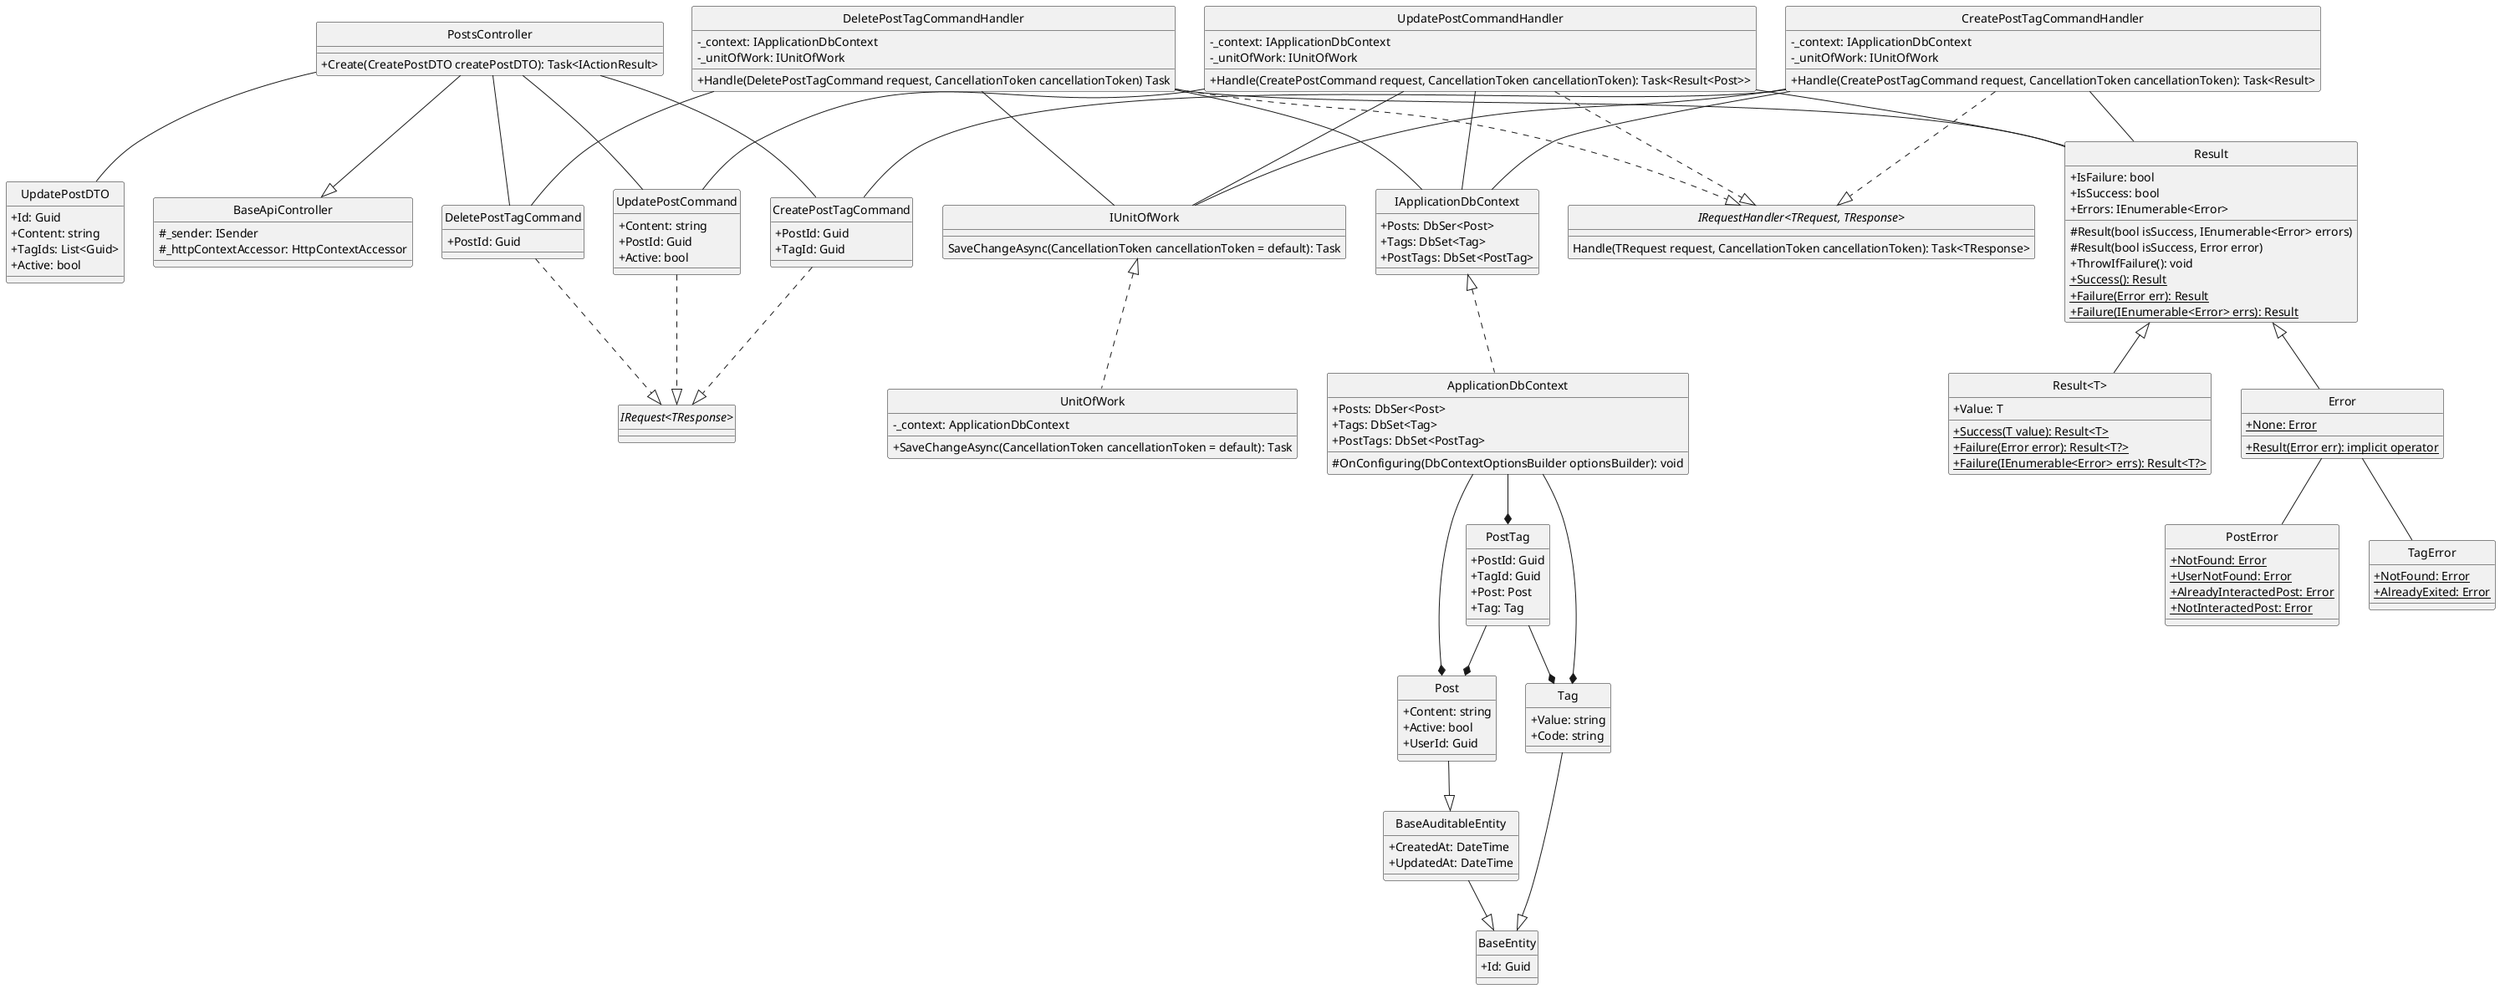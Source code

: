 @startuml updatePost
hide circle
skinparam classAttributeIconSize 0

class BaseApiController {
    #_sender: ISender
    #_httpContextAccessor: HttpContextAccessor
}

class PostsController {
    +Create(CreatePostDTO createPostDTO): Task<IActionResult>
}

class UpdatePostCommand {
    +Content: string
    +PostId: Guid
    +Active: bool 
}

class UpdatePostCommandHandler {
    -_context: IApplicationDbContext
    -_unitOfWork: IUnitOfWork
    +Handle(CreatePostCommand request, CancellationToken cancellationToken): Task<Result<Post>>
}

class DeletePostTagCommand {
    +PostId: Guid 
}

class DeletePostTagCommandHandler {
    -_context: IApplicationDbContext
    -_unitOfWork: IUnitOfWork
    +Handle(DeletePostTagCommand request, CancellationToken cancellationToken) Task
}

class CreatePostTagCommand {
    +PostId: Guid
    +TagId: Guid
}

class CreatePostTagCommandHandler {
    -_context: IApplicationDbContext
    -_unitOfWork: IUnitOfWork 
    +Handle(CreatePostTagCommand request, CancellationToken cancellationToken): Task<Result>
}

class IApplicationDbContext {
    +Posts: DbSer<Post>
    +Tags: DbSet<Tag>
    +PostTags: DbSet<PostTag>
}

class ApplicationDbContext {
    +Posts: DbSer<Post>
    +Tags: DbSet<Tag>
    +PostTags: DbSet<PostTag>
    #OnConfiguring(DbContextOptionsBuilder optionsBuilder): void
}

class Result {
    +IsFailure: bool
    +IsSuccess: bool
    +Errors: IEnumerable<Error> 
    #Result(bool isSuccess, IEnumerable<Error> errors)
    #Result(bool isSuccess, Error error)
    +ThrowIfFailure(): void
    +{static} Success(): Result
    +{static} Failure(Error err): Result
    +{static} Failure(IEnumerable<Error> errs): Result
}

class "Result<T>" {
    +Value: T
    +{static} Success(T value): Result<T>
    +{static} Failure(Error error): Result<T?>
    +{static} Failure(IEnumerable<Error> errs): Result<T?>
}

class Error {
    +{static} None: Error
    +{static} Result(Error err): implicit operator
}

class IUnitOfWork {
    SaveChangeAsync(CancellationToken cancellationToken = default): Task
}

class UnitOfWork {
    -_context: ApplicationDbContext
    +SaveChangeAsync(CancellationToken cancellationToken = default): Task
}

class PostError {
    +{static} NotFound: Error
    +{static} UserNotFound: Error
    +{static} AlreadyInteractedPost: Error
    +{static} NotInteractedPost: Error
}

class TagError {
    +{static} NotFound: Error
    +{static} AlreadyExited: Error
}

class UpdatePostDTO {
    +Id: Guid
    +Content: string
    +TagIds: List<Guid> 
    +Active: bool
}

class BaseEntity {
    +Id: Guid
}

class BaseAuditableEntity{
    +CreatedAt: DateTime 
    +UpdatedAt: DateTime 
}

class Tag {
    +Value: string 
    +Code: string 
}

class Post {
    +Content: string
    +Active: bool
    +UserId: Guid 
}

class PostTag {
    +PostId: Guid
    +TagId: Guid 
    +Post: Post
    +Tag: Tag
}

interface "IRequest<TResponse>"
interface "IRequestHandler<TRequest, TResponse>"{
    Handle(TRequest request, CancellationToken cancellationToken): Task<TResponse>
}

'==== Update Post ====
'API Layer
PostsController --|> BaseApiController
PostsController -- UpdatePostCommand
PostsController -- UpdatePostDTO
PostsController -- DeletePostTagCommand
PostsController -- CreatePostTagCommand
'Application Layer
UpdatePostCommand ..|> "IRequest<TResponse>"
UpdatePostCommandHandler ..|> "IRequestHandler<TRequest, TResponse>"
DeletePostTagCommand ..|> "IRequest<TResponse>"
DeletePostTagCommandHandler ..|> "IRequestHandler<TRequest, TResponse>"
CreatePostTagCommand ..|> "IRequest<TResponse>"
CreatePostTagCommandHandler ..|> "IRequestHandler<TRequest, TResponse>"

UpdatePostCommandHandler -- UpdatePostCommand
UpdatePostCommandHandler -- Result
UpdatePostCommandHandler -- IUnitOfWork
UpdatePostCommandHandler -- IApplicationDbContext
DeletePostTagCommandHandler -- DeletePostTagCommand
DeletePostTagCommandHandler -- Result
DeletePostTagCommandHandler -- IUnitOfWork
DeletePostTagCommandHandler -- IApplicationDbContext
CreatePostTagCommandHandler -- CreatePostTagCommand
CreatePostTagCommandHandler -- Result
CreatePostTagCommandHandler -- IUnitOfWork
CreatePostTagCommandHandler -- IApplicationDbContext
'Domain Layer
Result <|-- Error
Result <|-- "Result<T>"
Error -- TagError
Error -- PostError
Tag --|> BaseEntity
Post --|> BaseAuditableEntity
BaseAuditableEntity --|> BaseEntity
PostTag --* Post
PostTag --* Tag
'Infrastructure Layer
IUnitOfWork <|.. UnitOfWork
IApplicationDbContext <|.. ApplicationDbContext
ApplicationDbContext --* Tag
ApplicationDbContext --* Post
ApplicationDbContext --* PostTag
@enduml
